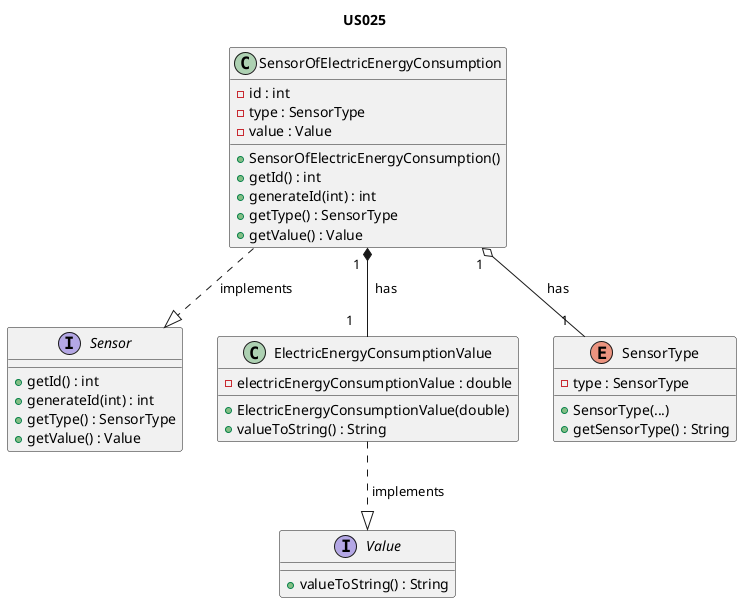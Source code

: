 @startuml

title US025

/'
As Product Owner, I want the system to have a type of sensor that gives the
power consumption in a given instant (W).
'/

interface Sensor {
    + getId() : int
    + generateId(int) : int
    + getType() : SensorType
    + getValue() : Value
}

class SensorOfElectricEnergyConsumption {
    - id : int
    - type : SensorType
    - value : Value
    + SensorOfElectricEnergyConsumption()
    + getId() : int
    + generateId(int) : int
    + getType() : SensorType
    + getValue() : Value
}

interface Value {
    + valueToString() : String
}

class ElectricEnergyConsumptionValue {
    - electricEnergyConsumptionValue : double
    + ElectricEnergyConsumptionValue(double)
    + valueToString() : String
}

enum SensorType {
    - type : SensorType
    + SensorType(...)
    + getSensorType() : String
}

SensorOfElectricEnergyConsumption ..|> Sensor : " implements       "
ElectricEnergyConsumptionValue ..|> Value : " implements"
SensorOfElectricEnergyConsumption "1  " *-- "1    " ElectricEnergyConsumptionValue :  "  has"
SensorOfElectricEnergyConsumption "1  " o-- "1  " SensorType :  "  has"


@enduml